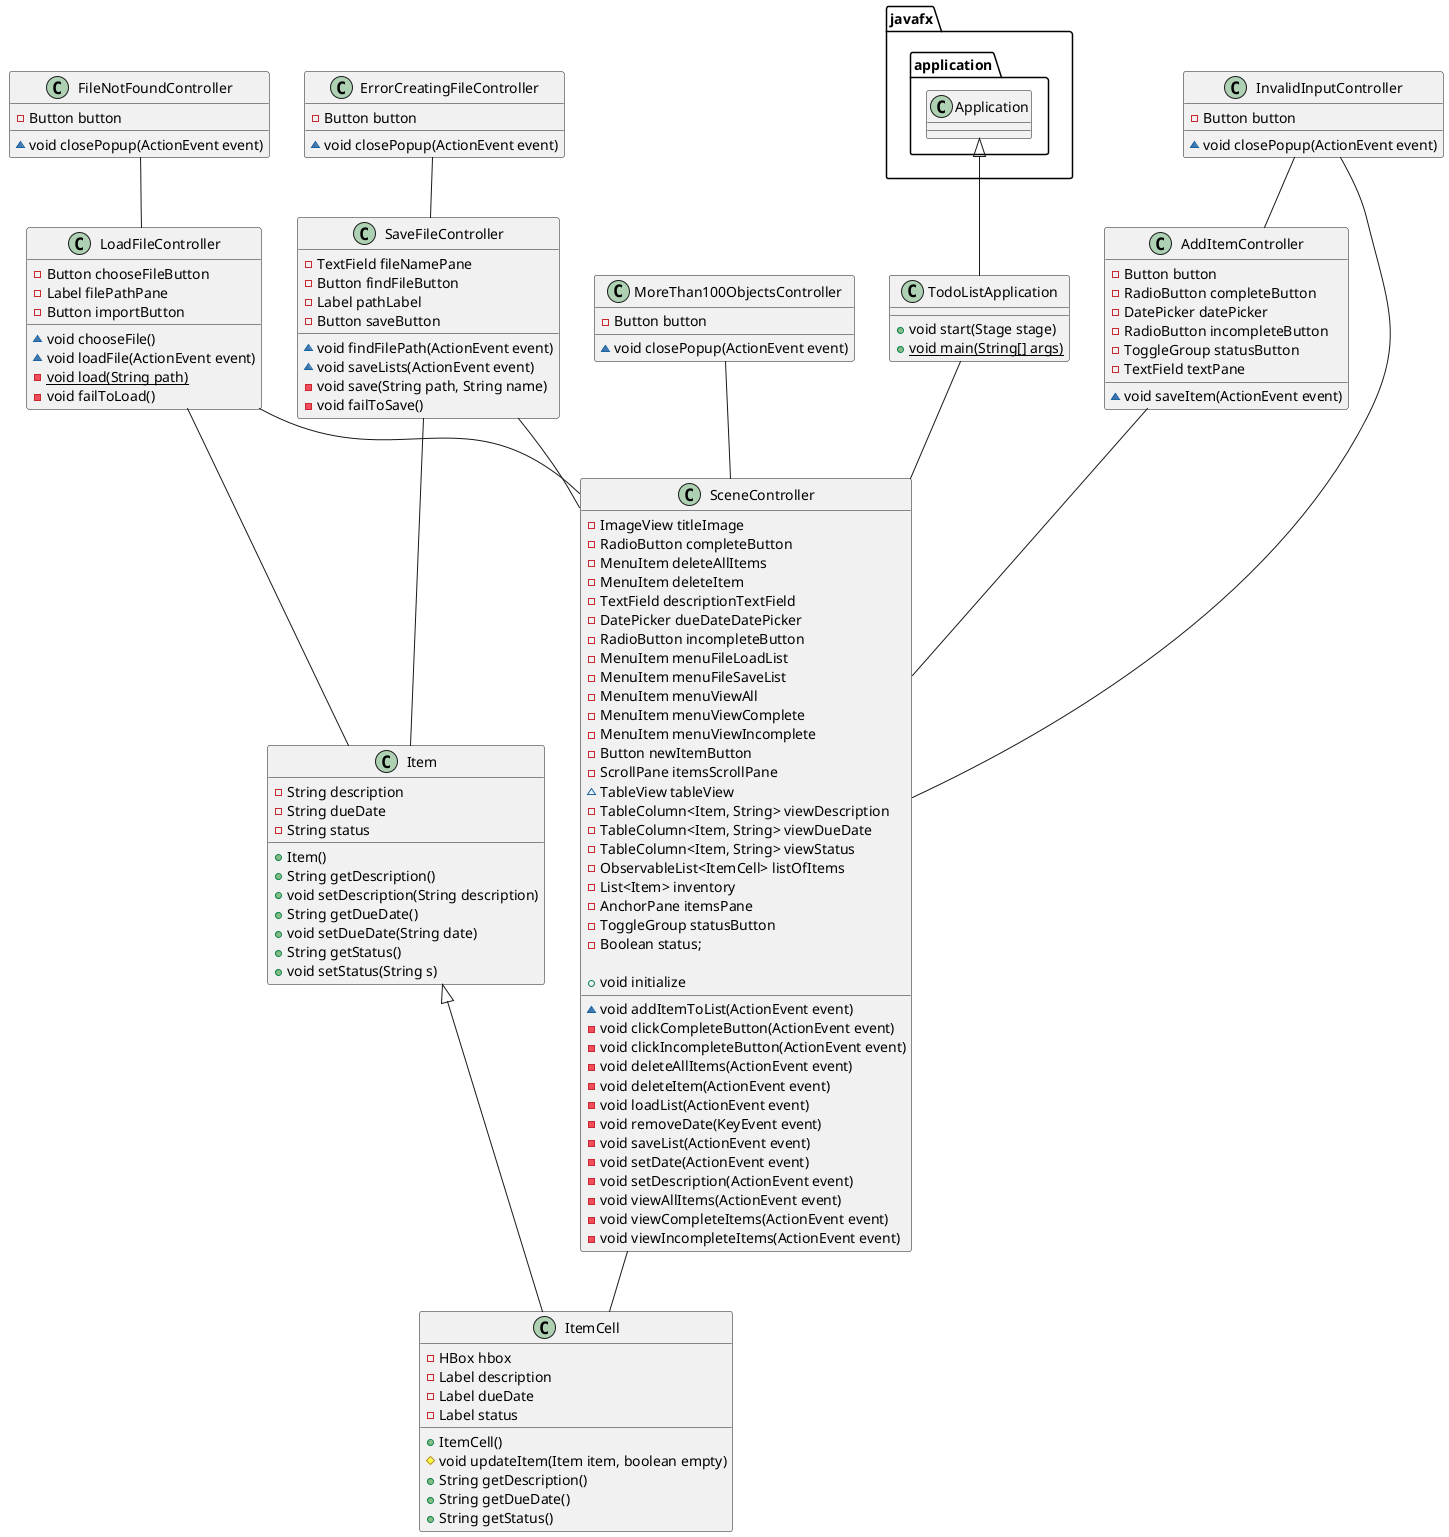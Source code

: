 @startuml

'Initiates the GUI
class TodoListApplication {

'Class only has local variables

'@Override
+void start(Stage stage)
+ {static} void main(String[] args)
}

'Stores event data
class Item {
-String description
-String dueDate
-String status

'Data is only added through mutator methods
+Item()
+String getDescription()
+void setDescription(String description)
+String getDueDate()
+void setDueDate(String date)
+String getStatus()
+void setStatus(String s)
}

'Formats Items to be viewed from GUI
class ItemCell {
-HBox hbox
-Label description
-Label dueDate
-Label status

+ItemCell()
'@Override
#void updateItem(Item item, boolean empty)
+String getDescription()
+String getDueDate()
+String getStatus()
}

'Alerts user that input must be 1 <= x <= 100 characters
class InvalidInputController {
-Button button
~void closePopup(ActionEvent event)
}

'Alerts user that file could not be created
class ErrorCreatingFileController {
-Button button
~void closePopup(ActionEvent event)
}

'Alerts user that the file path does not exist
class FileNotFoundController {
-Button button
~void closePopup(ActionEvent event)
}

'Allows user to load in previously-saved lists
class LoadFileController {
-Button chooseFileButton
-Label filePathPane
-Button importButton

~void chooseFile()
~void loadFile(ActionEvent event)
-{static} void load(String path)
-void failToLoad()
}

'Alerts user that there cannot be > 256 of an object
class MoreThan100ObjectsController {
-Button button

~void closePopup(ActionEvent event)
}

'Allows user to save lists to file
class SaveFileController {
-TextField fileNamePane
-Button findFileButton
-Label pathLabel
-Button saveButton

~void findFilePath(ActionEvent event)
~void saveLists(ActionEvent event)
-void save(String path, String name)
-void failToSave()
}

class AddItemController {
-Button button
-RadioButton completeButton
-DatePicker datePicker
-RadioButton incompleteButton
-ToggleGroup statusButton
-TextField textPane
~void saveItem(ActionEvent event)
}

'Controls the main GUI
class SceneController {
-ImageView titleImage
-RadioButton completeButton
-MenuItem deleteAllItems
-MenuItem deleteItem
-TextField descriptionTextField
-DatePicker dueDateDatePicker
-RadioButton incompleteButton
-MenuItem menuFileLoadList
-MenuItem menuFileSaveList
-MenuItem menuViewAll
-MenuItem menuViewComplete
-MenuItem menuViewIncomplete
-Button newItemButton
-ScrollPane itemsScrollPane
~TableView tableView
-TableColumn<Item, String> viewDescription
-TableColumn<Item, String> viewDueDate
-TableColumn<Item, String> viewStatus
-ObservableList<ItemCell> listOfItems
-List<Item> inventory
-AnchorPane itemsPane
-ToggleGroup statusButton
-Boolean status;

+void initialize
~void addItemToList(ActionEvent event)
-void clickCompleteButton(ActionEvent event)
-void clickIncompleteButton(ActionEvent event)
-void deleteAllItems(ActionEvent event)
-void deleteItem(ActionEvent event)
-void loadList(ActionEvent event)
-void removeDate(KeyEvent event)
-void saveList(ActionEvent event)
-void setDate(ActionEvent event)
-void setDescription(ActionEvent event)
-void viewAllItems(ActionEvent event)
-void viewCompleteItems(ActionEvent event)
-void viewIncompleteItems(ActionEvent event)
}

javafx.application.Application <|-- TodoListApplication
Item <|-- ItemCell
InvalidInputController -- SceneController
LoadFileController -- SceneController
LoadFileController -- Item
MoreThan100ObjectsController -- SceneController
SaveFileController -- SceneController
SaveFileController -- Item
SceneController -- ItemCell
TodoListApplication -- SceneController
FileNotFoundController -- LoadFileController
ErrorCreatingFileController -- SaveFileController
AddItemController -- SceneController
InvalidInputController -- AddItemController

@enduml